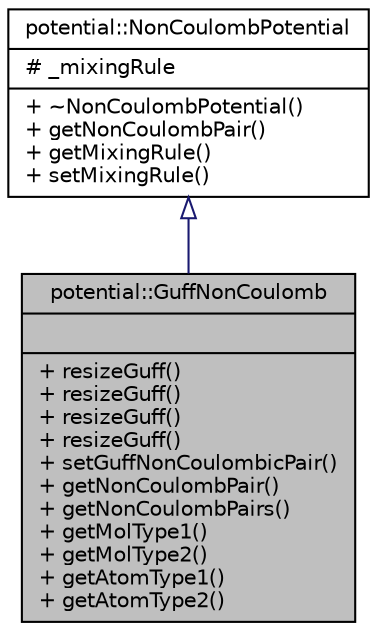 digraph "potential::GuffNonCoulomb"
{
 // LATEX_PDF_SIZE
  edge [fontname="Helvetica",fontsize="10",labelfontname="Helvetica",labelfontsize="10"];
  node [fontname="Helvetica",fontsize="10",shape=record];
  Node1 [label="{potential::GuffNonCoulomb\n||+ resizeGuff()\l+ resizeGuff()\l+ resizeGuff()\l+ resizeGuff()\l+ setGuffNonCoulombicPair()\l+ getNonCoulombPair()\l+ getNonCoulombPairs()\l+ getMolType1()\l+ getMolType2()\l+ getAtomType1()\l+ getAtomType2()\l}",height=0.2,width=0.4,color="black", fillcolor="grey75", style="filled", fontcolor="black",tooltip="inherits NonCoulombPotential"];
  Node2 -> Node1 [dir="back",color="midnightblue",fontsize="10",style="solid",arrowtail="onormal",fontname="Helvetica"];
  Node2 [label="{potential::NonCoulombPotential\n|# _mixingRule\l|+ ~NonCoulombPotential()\l+ getNonCoulombPair()\l+ getMixingRule()\l+ setMixingRule()\l}",height=0.2,width=0.4,color="black", fillcolor="white", style="filled",URL="$classpotential_1_1NonCoulombPotential.html",tooltip="NonCoulombPotential is a base class for guff as well as force field non coulomb potentials."];
}
